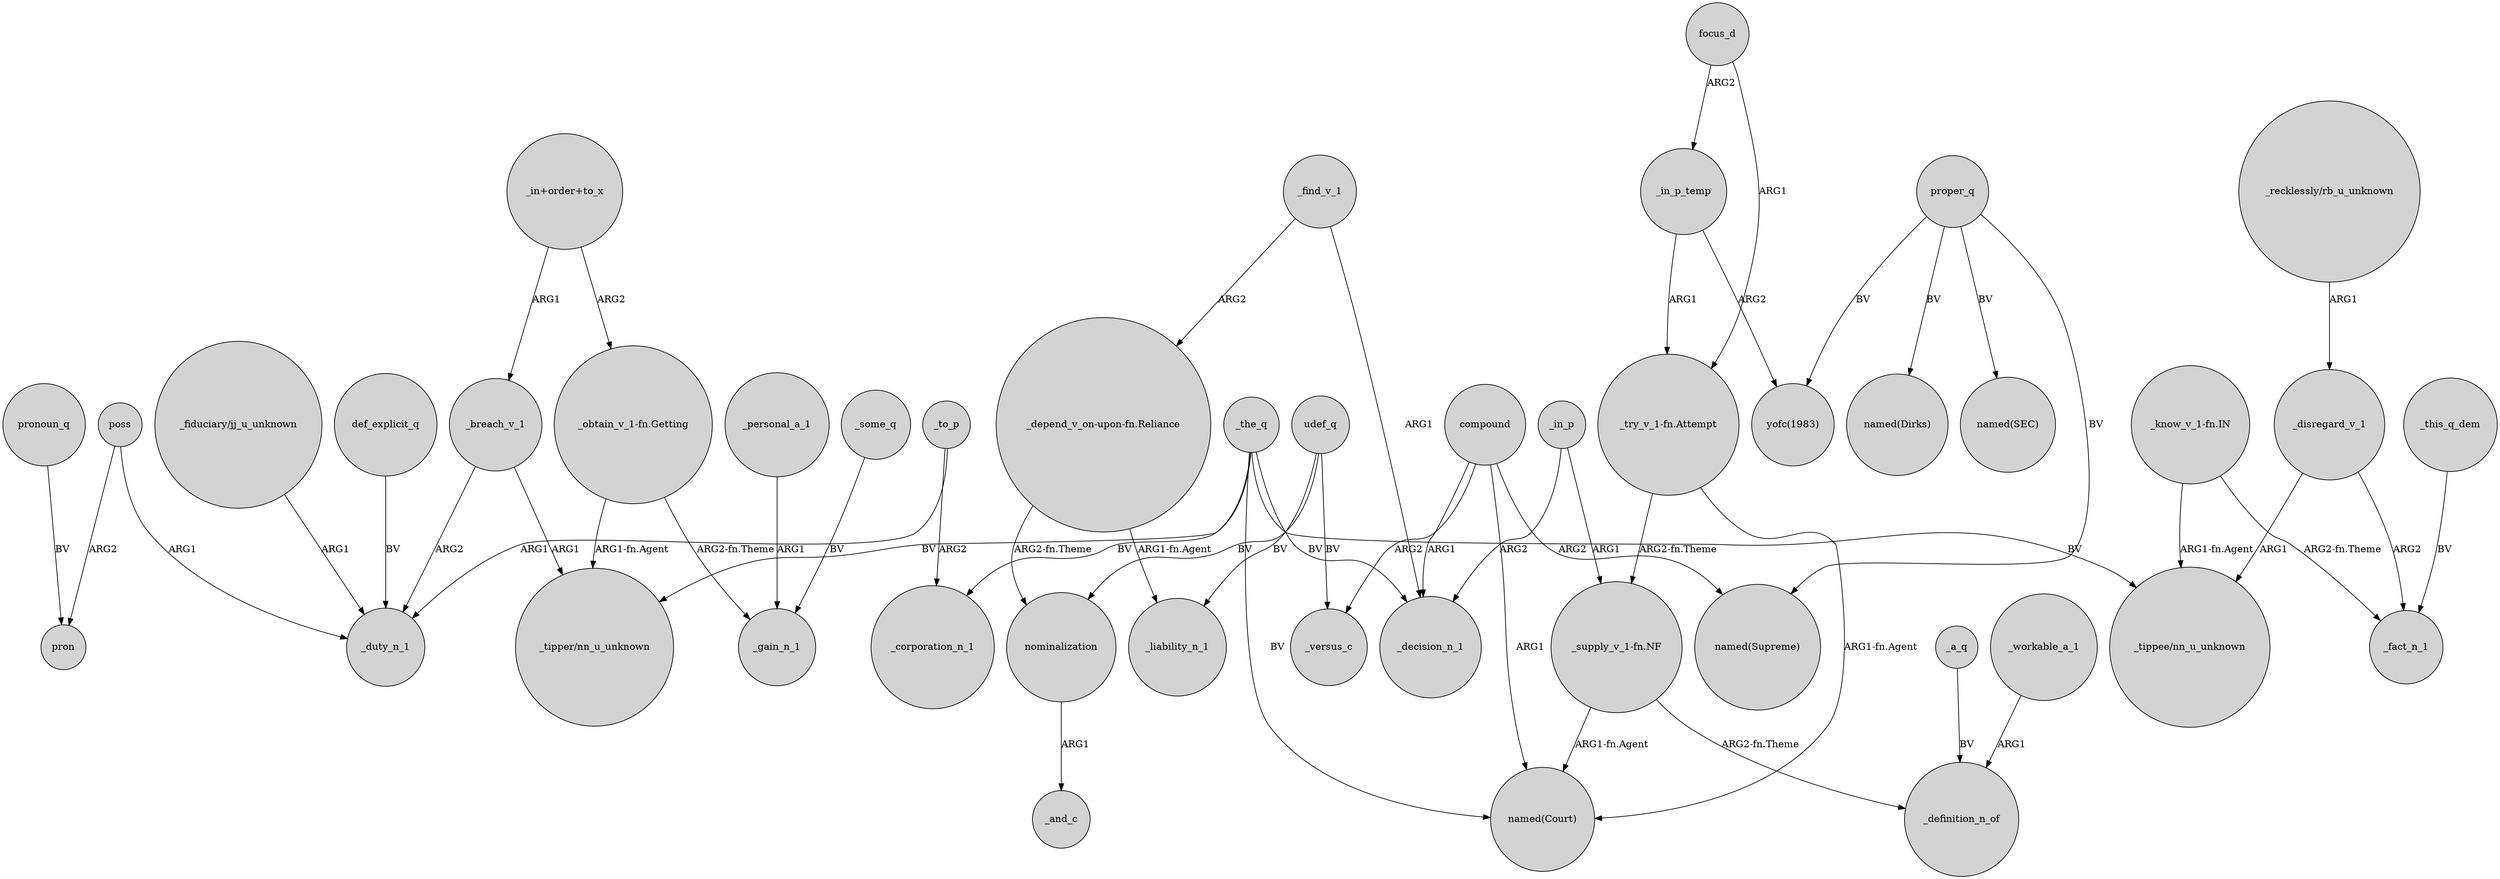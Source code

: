 digraph {
	node [shape=circle style=filled]
	compound -> _decision_n_1 [label=ARG1]
	udef_q -> _liability_n_1 [label=BV]
	focus_d -> _in_p_temp [label=ARG2]
	"_depend_v_on-upon-fn.Reliance" -> _liability_n_1 [label="ARG1-fn.Agent"]
	_personal_a_1 -> _gain_n_1 [label=ARG1]
	poss -> pron [label=ARG2]
	"_obtain_v_1-fn.Getting" -> _gain_n_1 [label="ARG2-fn.Theme"]
	_the_q -> _corporation_n_1 [label=BV]
	nominalization -> _and_c [label=ARG1]
	"_obtain_v_1-fn.Getting" -> "_tipper/nn_u_unknown" [label="ARG1-fn.Agent"]
	"_try_v_1-fn.Attempt" -> "_supply_v_1-fn.NF" [label="ARG2-fn.Theme"]
	_in_p_temp -> "_try_v_1-fn.Attempt" [label=ARG1]
	"_in+order+to_x" -> _breach_v_1 [label=ARG1]
	_the_q -> "_tipper/nn_u_unknown" [label=BV]
	_to_p -> _corporation_n_1 [label=ARG2]
	_find_v_1 -> _decision_n_1 [label=ARG1]
	_breach_v_1 -> "_tipper/nn_u_unknown" [label=ARG1]
	_the_q -> _decision_n_1 [label=BV]
	udef_q -> _versus_c [label=BV]
	"_in+order+to_x" -> "_obtain_v_1-fn.Getting" [label=ARG2]
	_the_q -> "named(Court)" [label=BV]
	compound -> _versus_c [label=ARG2]
	_in_p -> "_supply_v_1-fn.NF" [label=ARG1]
	proper_q -> "yofc(1983)" [label=BV]
	compound -> "named(Court)" [label=ARG1]
	_breach_v_1 -> _duty_n_1 [label=ARG2]
	proper_q -> "named(Dirks)" [label=BV]
	"_know_v_1-fn.IN" -> "_tippee/nn_u_unknown" [label="ARG1-fn.Agent"]
	"_know_v_1-fn.IN" -> _fact_n_1 [label="ARG2-fn.Theme"]
	"_fiduciary/jj_u_unknown" -> _duty_n_1 [label=ARG1]
	pronoun_q -> pron [label=BV]
	def_explicit_q -> _duty_n_1 [label=BV]
	_disregard_v_1 -> _fact_n_1 [label=ARG2]
	proper_q -> "named(SEC)" [label=BV]
	compound -> "named(Supreme)" [label=ARG2]
	_the_q -> "_tippee/nn_u_unknown" [label=BV]
	proper_q -> "named(Supreme)" [label=BV]
	_this_q_dem -> _fact_n_1 [label=BV]
	udef_q -> nominalization [label=BV]
	_some_q -> _gain_n_1 [label=BV]
	"_recklessly/rb_u_unknown" -> _disregard_v_1 [label=ARG1]
	_find_v_1 -> "_depend_v_on-upon-fn.Reliance" [label=ARG2]
	"_try_v_1-fn.Attempt" -> "named(Court)" [label="ARG1-fn.Agent"]
	focus_d -> "_try_v_1-fn.Attempt" [label=ARG1]
	_workable_a_1 -> _definition_n_of [label=ARG1]
	poss -> _duty_n_1 [label=ARG1]
	_disregard_v_1 -> "_tippee/nn_u_unknown" [label=ARG1]
	"_depend_v_on-upon-fn.Reliance" -> nominalization [label="ARG2-fn.Theme"]
	"_supply_v_1-fn.NF" -> _definition_n_of [label="ARG2-fn.Theme"]
	_in_p_temp -> "yofc(1983)" [label=ARG2]
	_a_q -> _definition_n_of [label=BV]
	_to_p -> _duty_n_1 [label=ARG1]
	_in_p -> _decision_n_1 [label=ARG2]
	"_supply_v_1-fn.NF" -> "named(Court)" [label="ARG1-fn.Agent"]
}
